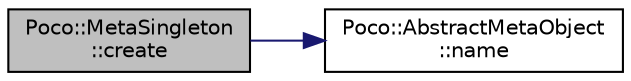 digraph "Poco::MetaSingleton::create"
{
 // LATEX_PDF_SIZE
  edge [fontname="Helvetica",fontsize="10",labelfontname="Helvetica",labelfontsize="10"];
  node [fontname="Helvetica",fontsize="10",shape=record];
  rankdir="LR";
  Node1 [label="Poco::MetaSingleton\l::create",height=0.2,width=0.4,color="black", fillcolor="grey75", style="filled", fontcolor="black",tooltip=" "];
  Node1 -> Node2 [color="midnightblue",fontsize="10",style="solid",fontname="Helvetica"];
  Node2 [label="Poco::AbstractMetaObject\l::name",height=0.2,width=0.4,color="black", fillcolor="white", style="filled",URL="$classPoco_1_1AbstractMetaObject.html#a62e20079e8dccd0fcd855a089287403a",tooltip=" "];
}
